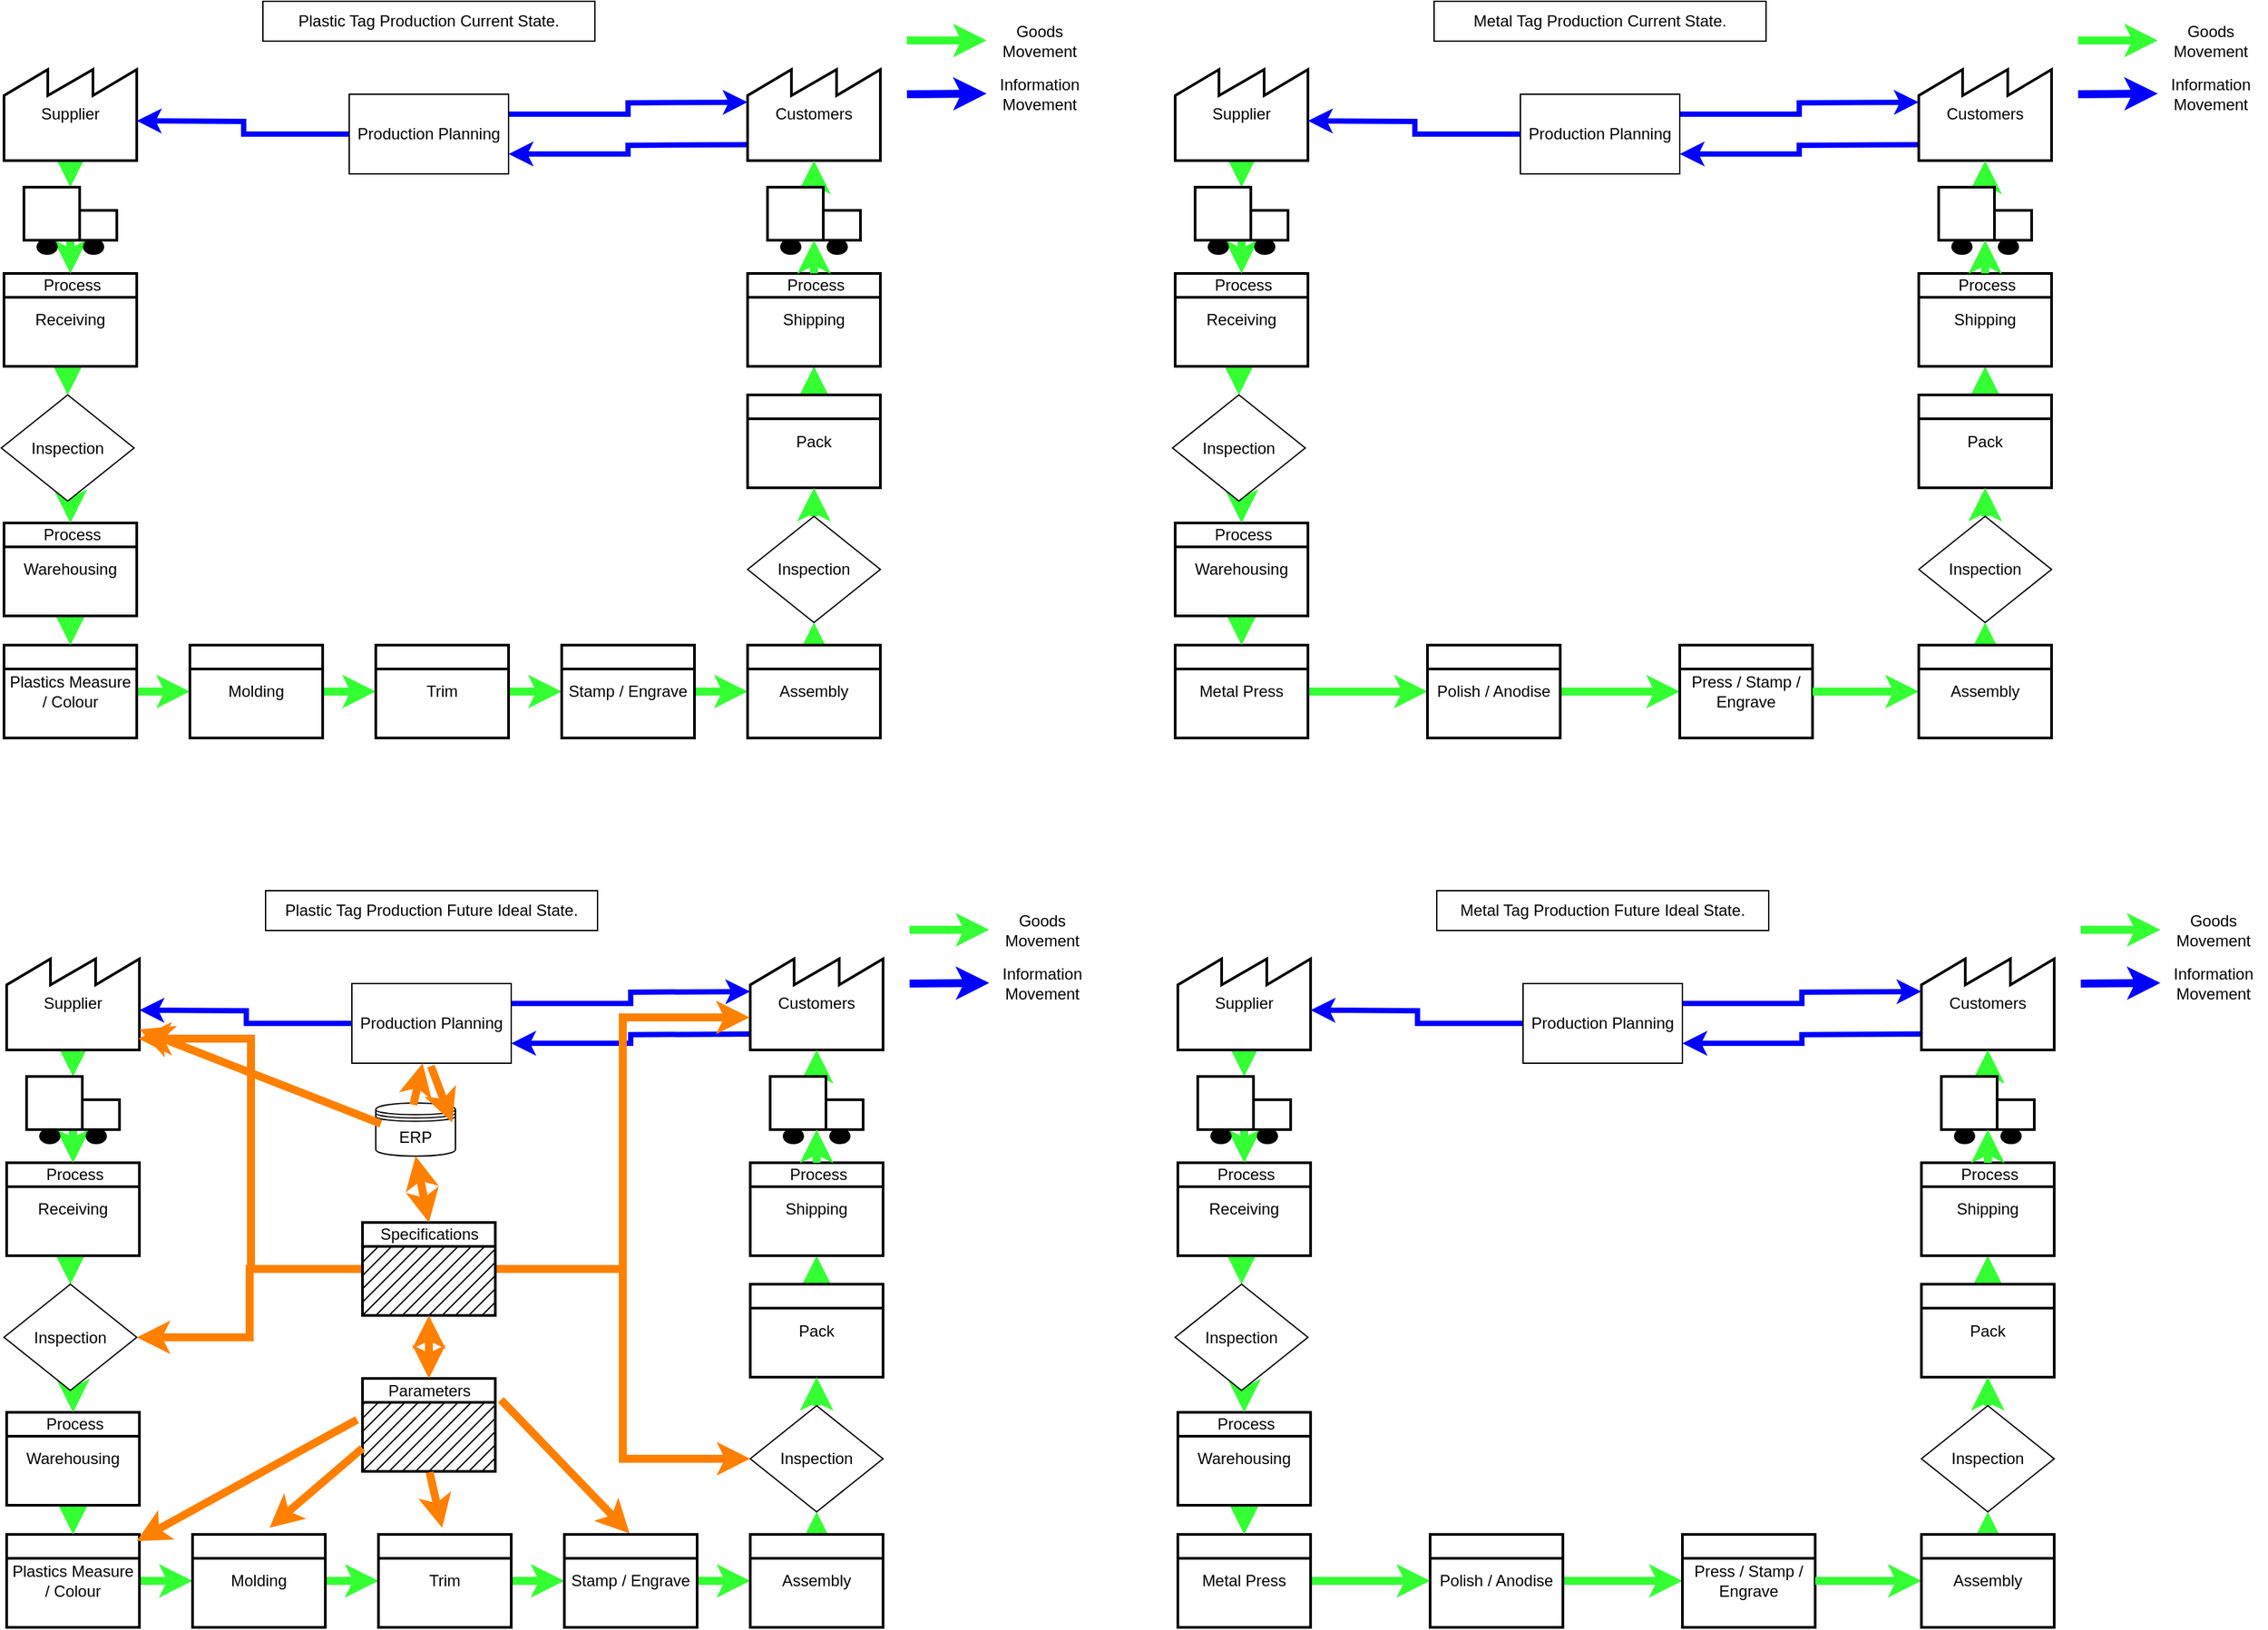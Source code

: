 <mxfile version="12.2.6" type="github" pages="1">
  <diagram id="fSTnjUqxozyH1WXjW2u6" name="Page-1">
    <mxGraphModel dx="1159" dy="628" grid="1" gridSize="10" guides="0" tooltips="1" connect="0" arrows="1" fold="1" page="1" pageScale="1" pageWidth="2336" pageHeight="1654" math="0" shadow="0">
      <root>
        <mxCell id="0"/>
        <mxCell id="1" parent="0"/>
        <mxCell id="w_aG6IEqKRQUaumx8HUq-19" style="edgeStyle=orthogonalEdgeStyle;rounded=0;orthogonalLoop=1;jettySize=auto;html=1;exitX=0.5;exitY=1;exitDx=0;exitDy=0;entryX=0.5;entryY=0;entryDx=0;entryDy=0;strokeWidth=6;strokeColor=#33FF33;" parent="1" target="w_aG6IEqKRQUaumx8HUq-13" edge="1">
          <mxGeometry relative="1" as="geometry">
            <mxPoint x="90" y="135" as="sourcePoint"/>
          </mxGeometry>
        </mxCell>
        <mxCell id="w_aG6IEqKRQUaumx8HUq-1" value="Supplier" style="strokeWidth=2;html=1;shape=mxgraph.lean_mapping.outside_sources;whiteSpace=wrap;align=center;" parent="1" vertex="1">
          <mxGeometry x="40" y="60" width="100" height="70" as="geometry"/>
        </mxCell>
        <mxCell id="w_aG6IEqKRQUaumx8HUq-10" style="edgeStyle=orthogonalEdgeStyle;rounded=0;orthogonalLoop=1;jettySize=auto;html=1;exitX=0;exitY=0.75;exitDx=0;exitDy=0;entryX=1;entryY=0.75;entryDx=0;entryDy=0;strokeColor=#0000FF;strokeWidth=4;" parent="1" target="w_aG6IEqKRQUaumx8HUq-7" edge="1">
          <mxGeometry relative="1" as="geometry">
            <mxPoint x="600" y="118" as="sourcePoint"/>
          </mxGeometry>
        </mxCell>
        <mxCell id="w_aG6IEqKRQUaumx8HUq-2" value="Customers" style="strokeWidth=2;html=1;shape=mxgraph.lean_mapping.outside_sources;whiteSpace=wrap;align=center;" parent="1" vertex="1">
          <mxGeometry x="600" y="60" width="100" height="70" as="geometry"/>
        </mxCell>
        <mxCell id="w_aG6IEqKRQUaumx8HUq-45" style="edgeStyle=orthogonalEdgeStyle;rounded=0;orthogonalLoop=1;jettySize=auto;html=1;exitX=1;exitY=0.5;exitDx=0;exitDy=0;entryX=0;entryY=0.5;entryDx=0;entryDy=0;strokeWidth=6;strokeColor=#33FF33;" parent="1" source="w_aG6IEqKRQUaumx8HUq-5" target="w_aG6IEqKRQUaumx8HUq-28" edge="1">
          <mxGeometry relative="1" as="geometry"/>
        </mxCell>
        <mxCell id="w_aG6IEqKRQUaumx8HUq-5" value="Plastics Measure / Colour" style="strokeWidth=2;html=1;shape=mxgraph.lean_mapping.manufacturing_process;fontSize=12;verticalAlign=middle;html=1;align=center;whiteSpace=wrap;" parent="1" vertex="1">
          <mxGeometry x="40" y="495" width="100" height="70" as="geometry"/>
        </mxCell>
        <mxCell id="w_aG6IEqKRQUaumx8HUq-8" style="edgeStyle=orthogonalEdgeStyle;rounded=0;orthogonalLoop=1;jettySize=auto;html=1;exitX=0;exitY=0.5;exitDx=0;exitDy=0;entryX=1;entryY=0.5;entryDx=0;entryDy=0;strokeColor=#0000FF;strokeWidth=4;" parent="1" source="w_aG6IEqKRQUaumx8HUq-7" edge="1">
          <mxGeometry relative="1" as="geometry">
            <mxPoint x="140" y="100" as="targetPoint"/>
          </mxGeometry>
        </mxCell>
        <mxCell id="w_aG6IEqKRQUaumx8HUq-9" style="edgeStyle=orthogonalEdgeStyle;rounded=0;orthogonalLoop=1;jettySize=auto;html=1;exitX=1;exitY=0.25;exitDx=0;exitDy=0;entryX=0;entryY=0.3;entryDx=0;entryDy=0;strokeColor=#0000FF;strokeWidth=4;" parent="1" source="w_aG6IEqKRQUaumx8HUq-7" edge="1">
          <mxGeometry relative="1" as="geometry">
            <mxPoint x="600" y="86" as="targetPoint"/>
          </mxGeometry>
        </mxCell>
        <mxCell id="w_aG6IEqKRQUaumx8HUq-7" value="Production Planning" style="rounded=0;whiteSpace=wrap;html=1;" parent="1" vertex="1">
          <mxGeometry x="300" y="80" width="120" height="60" as="geometry"/>
        </mxCell>
        <mxCell id="w_aG6IEqKRQUaumx8HUq-46" style="edgeStyle=orthogonalEdgeStyle;rounded=0;orthogonalLoop=1;jettySize=auto;html=1;exitX=0.5;exitY=1;exitDx=0;exitDy=0;entryX=0.5;entryY=0;entryDx=0;entryDy=0;strokeWidth=6;strokeColor=#33FF33;" parent="1" source="w_aG6IEqKRQUaumx8HUq-11" target="w_aG6IEqKRQUaumx8HUq-27" edge="1">
          <mxGeometry relative="1" as="geometry"/>
        </mxCell>
        <mxCell id="w_aG6IEqKRQUaumx8HUq-11" value="Receiving" style="strokeWidth=2;html=1;shape=mxgraph.lean_mapping.manufacturing_process;fontSize=12;verticalAlign=middle;html=1;align=center;whiteSpace=wrap;" parent="1" vertex="1">
          <mxGeometry x="40" y="215" width="100" height="70" as="geometry"/>
        </mxCell>
        <mxCell id="w_aG6IEqKRQUaumx8HUq-12" value="Process" style="text;fontSize=12;spacingLeft=2;verticalAlign=top;html=1;align=center;spacingTop=-5;resizeWidth=1;" parent="w_aG6IEqKRQUaumx8HUq-11" vertex="1">
          <mxGeometry width="100" height="13" as="geometry"/>
        </mxCell>
        <mxCell id="w_aG6IEqKRQUaumx8HUq-20" style="edgeStyle=orthogonalEdgeStyle;rounded=0;orthogonalLoop=1;jettySize=auto;html=1;exitX=0.5;exitY=0.8;exitDx=0;exitDy=0;exitPerimeter=0;entryX=0.5;entryY=0;entryDx=0;entryDy=0;strokeWidth=6;strokeColor=#33FF33;" parent="1" source="w_aG6IEqKRQUaumx8HUq-13" target="w_aG6IEqKRQUaumx8HUq-12" edge="1">
          <mxGeometry relative="1" as="geometry"/>
        </mxCell>
        <mxCell id="w_aG6IEqKRQUaumx8HUq-13" value="" style="strokeWidth=2;html=1;shape=mxgraph.lean_mapping.truck_shipment;" parent="1" vertex="1">
          <mxGeometry x="55" y="150" width="70" height="50" as="geometry"/>
        </mxCell>
        <mxCell id="w_aG6IEqKRQUaumx8HUq-25" style="edgeStyle=orthogonalEdgeStyle;rounded=0;orthogonalLoop=1;jettySize=auto;html=1;exitX=0.5;exitY=1;exitDx=0;exitDy=0;entryX=0.5;entryY=0;entryDx=0;entryDy=0;" parent="1" target="w_aG6IEqKRQUaumx8HUq-24" edge="1">
          <mxGeometry relative="1" as="geometry">
            <mxPoint x="90" y="435" as="sourcePoint"/>
          </mxGeometry>
        </mxCell>
        <mxCell id="w_aG6IEqKRQUaumx8HUq-48" style="edgeStyle=orthogonalEdgeStyle;rounded=0;orthogonalLoop=1;jettySize=auto;html=1;exitX=0.5;exitY=1;exitDx=0;exitDy=0;entryX=0.5;entryY=0;entryDx=0;entryDy=0;strokeColor=#33FF33;strokeWidth=6;" parent="1" source="w_aG6IEqKRQUaumx8HUq-23" target="w_aG6IEqKRQUaumx8HUq-5" edge="1">
          <mxGeometry relative="1" as="geometry"/>
        </mxCell>
        <mxCell id="w_aG6IEqKRQUaumx8HUq-23" value="Warehousing" style="strokeWidth=2;html=1;shape=mxgraph.lean_mapping.manufacturing_process;fontSize=12;verticalAlign=middle;html=1;align=center;whiteSpace=wrap;" parent="1" vertex="1">
          <mxGeometry x="40" y="403" width="100" height="70" as="geometry"/>
        </mxCell>
        <mxCell id="w_aG6IEqKRQUaumx8HUq-24" value="Process" style="text;fontSize=12;spacingLeft=2;verticalAlign=top;html=1;align=center;spacingTop=-5;resizeWidth=1;" parent="w_aG6IEqKRQUaumx8HUq-23" vertex="1">
          <mxGeometry width="100" height="13" as="geometry"/>
        </mxCell>
        <mxCell id="w_aG6IEqKRQUaumx8HUq-47" style="edgeStyle=orthogonalEdgeStyle;rounded=0;orthogonalLoop=1;jettySize=auto;html=1;exitX=0.5;exitY=1;exitDx=0;exitDy=0;entryX=0.5;entryY=0;entryDx=0;entryDy=0;strokeColor=#33FF33;strokeWidth=6;" parent="1" source="w_aG6IEqKRQUaumx8HUq-27" target="w_aG6IEqKRQUaumx8HUq-24" edge="1">
          <mxGeometry relative="1" as="geometry"/>
        </mxCell>
        <mxCell id="w_aG6IEqKRQUaumx8HUq-27" value="Inspection" style="rhombus;whiteSpace=wrap;html=1;" parent="1" vertex="1">
          <mxGeometry x="38" y="306.5" width="100" height="80" as="geometry"/>
        </mxCell>
        <mxCell id="w_aG6IEqKRQUaumx8HUq-44" style="edgeStyle=orthogonalEdgeStyle;rounded=0;orthogonalLoop=1;jettySize=auto;html=1;exitX=1;exitY=0.5;exitDx=0;exitDy=0;entryX=0;entryY=0.5;entryDx=0;entryDy=0;strokeColor=#33FF33;strokeWidth=6;" parent="1" source="w_aG6IEqKRQUaumx8HUq-28" target="w_aG6IEqKRQUaumx8HUq-29" edge="1">
          <mxGeometry relative="1" as="geometry"/>
        </mxCell>
        <mxCell id="w_aG6IEqKRQUaumx8HUq-28" value="Molding" style="strokeWidth=2;html=1;shape=mxgraph.lean_mapping.manufacturing_process;fontSize=12;verticalAlign=middle;html=1;align=center;whiteSpace=wrap;" parent="1" vertex="1">
          <mxGeometry x="180" y="495" width="100" height="70" as="geometry"/>
        </mxCell>
        <mxCell id="w_aG6IEqKRQUaumx8HUq-43" style="edgeStyle=orthogonalEdgeStyle;rounded=0;orthogonalLoop=1;jettySize=auto;html=1;exitX=1;exitY=0.5;exitDx=0;exitDy=0;entryX=0;entryY=0.5;entryDx=0;entryDy=0;strokeWidth=6;strokeColor=#33FF33;" parent="1" source="w_aG6IEqKRQUaumx8HUq-29" target="w_aG6IEqKRQUaumx8HUq-30" edge="1">
          <mxGeometry relative="1" as="geometry"/>
        </mxCell>
        <mxCell id="w_aG6IEqKRQUaumx8HUq-29" value="Trim" style="strokeWidth=2;html=1;shape=mxgraph.lean_mapping.manufacturing_process;fontSize=12;verticalAlign=middle;html=1;align=center;whiteSpace=wrap;" parent="1" vertex="1">
          <mxGeometry x="320" y="495" width="100" height="70" as="geometry"/>
        </mxCell>
        <mxCell id="w_aG6IEqKRQUaumx8HUq-42" style="edgeStyle=orthogonalEdgeStyle;rounded=0;orthogonalLoop=1;jettySize=auto;html=1;exitX=1;exitY=0.5;exitDx=0;exitDy=0;entryX=0;entryY=0.5;entryDx=0;entryDy=0;strokeColor=#33FF33;strokeWidth=6;" parent="1" source="w_aG6IEqKRQUaumx8HUq-30" target="w_aG6IEqKRQUaumx8HUq-31" edge="1">
          <mxGeometry relative="1" as="geometry"/>
        </mxCell>
        <mxCell id="w_aG6IEqKRQUaumx8HUq-30" value="Stamp / Engrave" style="strokeWidth=2;html=1;shape=mxgraph.lean_mapping.manufacturing_process;fontSize=12;verticalAlign=middle;html=1;align=center;whiteSpace=wrap;" parent="1" vertex="1">
          <mxGeometry x="460" y="495" width="100" height="70" as="geometry"/>
        </mxCell>
        <mxCell id="w_aG6IEqKRQUaumx8HUq-41" style="edgeStyle=orthogonalEdgeStyle;rounded=0;orthogonalLoop=1;jettySize=auto;html=1;exitX=0.5;exitY=0;exitDx=0;exitDy=0;entryX=0.5;entryY=1;entryDx=0;entryDy=0;strokeWidth=6;strokeColor=#33FF33;" parent="1" source="w_aG6IEqKRQUaumx8HUq-31" target="w_aG6IEqKRQUaumx8HUq-33" edge="1">
          <mxGeometry relative="1" as="geometry"/>
        </mxCell>
        <mxCell id="w_aG6IEqKRQUaumx8HUq-31" value="Assembly" style="strokeWidth=2;html=1;shape=mxgraph.lean_mapping.manufacturing_process;fontSize=12;verticalAlign=middle;html=1;align=center;whiteSpace=wrap;" parent="1" vertex="1">
          <mxGeometry x="600" y="495" width="100" height="70" as="geometry"/>
        </mxCell>
        <mxCell id="w_aG6IEqKRQUaumx8HUq-39" style="edgeStyle=orthogonalEdgeStyle;rounded=0;orthogonalLoop=1;jettySize=auto;html=1;exitX=0.5;exitY=0;exitDx=0;exitDy=0;entryX=0.5;entryY=1;entryDx=0;entryDy=0;strokeWidth=6;strokeColor=#33FF33;" parent="1" source="w_aG6IEqKRQUaumx8HUq-32" target="w_aG6IEqKRQUaumx8HUq-34" edge="1">
          <mxGeometry relative="1" as="geometry"/>
        </mxCell>
        <mxCell id="w_aG6IEqKRQUaumx8HUq-32" value="Pack" style="strokeWidth=2;html=1;shape=mxgraph.lean_mapping.manufacturing_process;fontSize=12;verticalAlign=middle;html=1;align=center;whiteSpace=wrap;" parent="1" vertex="1">
          <mxGeometry x="600" y="306.5" width="100" height="70" as="geometry"/>
        </mxCell>
        <mxCell id="w_aG6IEqKRQUaumx8HUq-40" style="edgeStyle=orthogonalEdgeStyle;rounded=0;orthogonalLoop=1;jettySize=auto;html=1;exitX=0.5;exitY=0;exitDx=0;exitDy=0;entryX=0.5;entryY=1;entryDx=0;entryDy=0;strokeWidth=6;strokeColor=#33FF33;" parent="1" source="w_aG6IEqKRQUaumx8HUq-33" target="w_aG6IEqKRQUaumx8HUq-32" edge="1">
          <mxGeometry relative="1" as="geometry"/>
        </mxCell>
        <mxCell id="w_aG6IEqKRQUaumx8HUq-33" value="Inspection" style="rhombus;whiteSpace=wrap;html=1;" parent="1" vertex="1">
          <mxGeometry x="600" y="398" width="100" height="80" as="geometry"/>
        </mxCell>
        <mxCell id="w_aG6IEqKRQUaumx8HUq-34" value="Shipping" style="strokeWidth=2;html=1;shape=mxgraph.lean_mapping.manufacturing_process;fontSize=12;verticalAlign=middle;html=1;align=center;whiteSpace=wrap;" parent="1" vertex="1">
          <mxGeometry x="600" y="215" width="100" height="70" as="geometry"/>
        </mxCell>
        <mxCell id="w_aG6IEqKRQUaumx8HUq-35" value="Process" style="text;fontSize=12;spacingLeft=2;verticalAlign=top;html=1;align=center;spacingTop=-5;resizeWidth=1;" parent="w_aG6IEqKRQUaumx8HUq-34" vertex="1">
          <mxGeometry width="100" height="13" as="geometry"/>
        </mxCell>
        <mxCell id="w_aG6IEqKRQUaumx8HUq-38" style="edgeStyle=orthogonalEdgeStyle;rounded=0;orthogonalLoop=1;jettySize=auto;html=1;exitX=0.5;exitY=0;exitDx=0;exitDy=0;entryX=0.5;entryY=1;entryDx=0;entryDy=0;strokeColor=#33FF33;strokeWidth=6;" parent="1" source="w_aG6IEqKRQUaumx8HUq-36" target="w_aG6IEqKRQUaumx8HUq-2" edge="1">
          <mxGeometry relative="1" as="geometry">
            <mxPoint x="650" y="135" as="targetPoint"/>
          </mxGeometry>
        </mxCell>
        <mxCell id="w_aG6IEqKRQUaumx8HUq-36" value="" style="strokeWidth=2;html=1;shape=mxgraph.lean_mapping.truck_shipment;" parent="1" vertex="1">
          <mxGeometry x="615" y="150" width="70" height="50" as="geometry"/>
        </mxCell>
        <mxCell id="w_aG6IEqKRQUaumx8HUq-37" style="edgeStyle=orthogonalEdgeStyle;rounded=0;orthogonalLoop=1;jettySize=auto;html=1;exitX=0.5;exitY=0;exitDx=0;exitDy=0;entryX=0.5;entryY=0.8;entryDx=0;entryDy=0;entryPerimeter=0;strokeWidth=6;strokeColor=#33FF33;" parent="1" source="w_aG6IEqKRQUaumx8HUq-35" target="w_aG6IEqKRQUaumx8HUq-36" edge="1">
          <mxGeometry relative="1" as="geometry"/>
        </mxCell>
        <mxCell id="w_aG6IEqKRQUaumx8HUq-49" value="Plastic Tag Production Current State." style="rounded=0;whiteSpace=wrap;html=1;align=center;" parent="1" vertex="1">
          <mxGeometry x="235" y="10" width="250" height="30" as="geometry"/>
        </mxCell>
        <mxCell id="w_aG6IEqKRQUaumx8HUq-50" value="" style="endArrow=classic;html=1;strokeColor=#0000FF;strokeWidth=6;" parent="1" edge="1">
          <mxGeometry width="50" height="50" relative="1" as="geometry">
            <mxPoint x="720" y="80" as="sourcePoint"/>
            <mxPoint x="780" y="79.5" as="targetPoint"/>
          </mxGeometry>
        </mxCell>
        <mxCell id="w_aG6IEqKRQUaumx8HUq-51" value="" style="endArrow=classic;html=1;strokeColor=#33FF33;strokeWidth=6;" parent="1" edge="1">
          <mxGeometry width="50" height="50" relative="1" as="geometry">
            <mxPoint x="720" y="39.5" as="sourcePoint"/>
            <mxPoint x="780" y="39.5" as="targetPoint"/>
          </mxGeometry>
        </mxCell>
        <mxCell id="w_aG6IEqKRQUaumx8HUq-54" value="Goods Movement" style="text;html=1;strokeColor=none;fillColor=none;align=center;verticalAlign=middle;whiteSpace=wrap;rounded=0;" parent="1" vertex="1">
          <mxGeometry x="780" y="25" width="80" height="30" as="geometry"/>
        </mxCell>
        <mxCell id="w_aG6IEqKRQUaumx8HUq-56" value="Information Movement" style="text;html=1;strokeColor=none;fillColor=none;align=center;verticalAlign=middle;whiteSpace=wrap;rounded=0;" parent="1" vertex="1">
          <mxGeometry x="780" y="65" width="80" height="30" as="geometry"/>
        </mxCell>
        <mxCell id="w_aG6IEqKRQUaumx8HUq-57" style="edgeStyle=orthogonalEdgeStyle;rounded=0;orthogonalLoop=1;jettySize=auto;html=1;exitX=0.5;exitY=1;exitDx=0;exitDy=0;entryX=0.5;entryY=0;entryDx=0;entryDy=0;strokeWidth=6;strokeColor=#33FF33;" parent="1" target="w_aG6IEqKRQUaumx8HUq-70" edge="1">
          <mxGeometry relative="1" as="geometry">
            <mxPoint x="972" y="135" as="sourcePoint"/>
          </mxGeometry>
        </mxCell>
        <mxCell id="w_aG6IEqKRQUaumx8HUq-58" value="Supplier" style="strokeWidth=2;html=1;shape=mxgraph.lean_mapping.outside_sources;whiteSpace=wrap;align=center;" parent="1" vertex="1">
          <mxGeometry x="922" y="60" width="100" height="70" as="geometry"/>
        </mxCell>
        <mxCell id="w_aG6IEqKRQUaumx8HUq-59" style="edgeStyle=orthogonalEdgeStyle;rounded=0;orthogonalLoop=1;jettySize=auto;html=1;exitX=0;exitY=0.75;exitDx=0;exitDy=0;entryX=1;entryY=0.75;entryDx=0;entryDy=0;strokeColor=#0000FF;strokeWidth=4;" parent="1" target="w_aG6IEqKRQUaumx8HUq-65" edge="1">
          <mxGeometry relative="1" as="geometry">
            <mxPoint x="1482" y="118" as="sourcePoint"/>
          </mxGeometry>
        </mxCell>
        <mxCell id="w_aG6IEqKRQUaumx8HUq-60" value="Customers" style="strokeWidth=2;html=1;shape=mxgraph.lean_mapping.outside_sources;whiteSpace=wrap;align=center;" parent="1" vertex="1">
          <mxGeometry x="1482" y="60" width="100" height="70" as="geometry"/>
        </mxCell>
        <mxCell id="w_aG6IEqKRQUaumx8HUq-61" style="edgeStyle=orthogonalEdgeStyle;rounded=0;orthogonalLoop=1;jettySize=auto;html=1;exitX=1;exitY=0.5;exitDx=0;exitDy=0;entryX=0;entryY=0.5;entryDx=0;entryDy=0;strokeWidth=6;strokeColor=#33FF33;" parent="1" source="w_aG6IEqKRQUaumx8HUq-62" target="w_aG6IEqKRQUaumx8HUq-78" edge="1">
          <mxGeometry relative="1" as="geometry"/>
        </mxCell>
        <mxCell id="w_aG6IEqKRQUaumx8HUq-62" value="Metal Press" style="strokeWidth=2;html=1;shape=mxgraph.lean_mapping.manufacturing_process;fontSize=12;verticalAlign=middle;html=1;align=center;whiteSpace=wrap;" parent="1" vertex="1">
          <mxGeometry x="922" y="495" width="100" height="70" as="geometry"/>
        </mxCell>
        <mxCell id="w_aG6IEqKRQUaumx8HUq-63" style="edgeStyle=orthogonalEdgeStyle;rounded=0;orthogonalLoop=1;jettySize=auto;html=1;exitX=0;exitY=0.5;exitDx=0;exitDy=0;entryX=1;entryY=0.5;entryDx=0;entryDy=0;strokeColor=#0000FF;strokeWidth=4;" parent="1" source="w_aG6IEqKRQUaumx8HUq-65" edge="1">
          <mxGeometry relative="1" as="geometry">
            <mxPoint x="1022" y="100" as="targetPoint"/>
          </mxGeometry>
        </mxCell>
        <mxCell id="w_aG6IEqKRQUaumx8HUq-64" style="edgeStyle=orthogonalEdgeStyle;rounded=0;orthogonalLoop=1;jettySize=auto;html=1;exitX=1;exitY=0.25;exitDx=0;exitDy=0;entryX=0;entryY=0.3;entryDx=0;entryDy=0;strokeColor=#0000FF;strokeWidth=4;" parent="1" source="w_aG6IEqKRQUaumx8HUq-65" edge="1">
          <mxGeometry relative="1" as="geometry">
            <mxPoint x="1482" y="86" as="targetPoint"/>
          </mxGeometry>
        </mxCell>
        <mxCell id="w_aG6IEqKRQUaumx8HUq-65" value="Production Planning" style="rounded=0;whiteSpace=wrap;html=1;" parent="1" vertex="1">
          <mxGeometry x="1182" y="80" width="120" height="60" as="geometry"/>
        </mxCell>
        <mxCell id="w_aG6IEqKRQUaumx8HUq-66" style="edgeStyle=orthogonalEdgeStyle;rounded=0;orthogonalLoop=1;jettySize=auto;html=1;exitX=0.5;exitY=1;exitDx=0;exitDy=0;entryX=0.5;entryY=0;entryDx=0;entryDy=0;strokeWidth=6;strokeColor=#33FF33;" parent="1" source="w_aG6IEqKRQUaumx8HUq-67" target="w_aG6IEqKRQUaumx8HUq-76" edge="1">
          <mxGeometry relative="1" as="geometry"/>
        </mxCell>
        <mxCell id="w_aG6IEqKRQUaumx8HUq-67" value="Receiving" style="strokeWidth=2;html=1;shape=mxgraph.lean_mapping.manufacturing_process;fontSize=12;verticalAlign=middle;html=1;align=center;whiteSpace=wrap;" parent="1" vertex="1">
          <mxGeometry x="922" y="215" width="100" height="70" as="geometry"/>
        </mxCell>
        <mxCell id="w_aG6IEqKRQUaumx8HUq-68" value="Process" style="text;fontSize=12;spacingLeft=2;verticalAlign=top;html=1;align=center;spacingTop=-5;resizeWidth=1;" parent="w_aG6IEqKRQUaumx8HUq-67" vertex="1">
          <mxGeometry width="100" height="13" as="geometry"/>
        </mxCell>
        <mxCell id="w_aG6IEqKRQUaumx8HUq-69" style="edgeStyle=orthogonalEdgeStyle;rounded=0;orthogonalLoop=1;jettySize=auto;html=1;exitX=0.5;exitY=0.8;exitDx=0;exitDy=0;exitPerimeter=0;entryX=0.5;entryY=0;entryDx=0;entryDy=0;strokeWidth=6;strokeColor=#33FF33;" parent="1" source="w_aG6IEqKRQUaumx8HUq-70" target="w_aG6IEqKRQUaumx8HUq-68" edge="1">
          <mxGeometry relative="1" as="geometry"/>
        </mxCell>
        <mxCell id="w_aG6IEqKRQUaumx8HUq-70" value="" style="strokeWidth=2;html=1;shape=mxgraph.lean_mapping.truck_shipment;" parent="1" vertex="1">
          <mxGeometry x="937" y="150" width="70" height="50" as="geometry"/>
        </mxCell>
        <mxCell id="w_aG6IEqKRQUaumx8HUq-71" style="edgeStyle=orthogonalEdgeStyle;rounded=0;orthogonalLoop=1;jettySize=auto;html=1;exitX=0.5;exitY=1;exitDx=0;exitDy=0;entryX=0.5;entryY=0;entryDx=0;entryDy=0;" parent="1" target="w_aG6IEqKRQUaumx8HUq-74" edge="1">
          <mxGeometry relative="1" as="geometry">
            <mxPoint x="972" y="435" as="sourcePoint"/>
          </mxGeometry>
        </mxCell>
        <mxCell id="w_aG6IEqKRQUaumx8HUq-72" style="edgeStyle=orthogonalEdgeStyle;rounded=0;orthogonalLoop=1;jettySize=auto;html=1;exitX=0.5;exitY=1;exitDx=0;exitDy=0;entryX=0.5;entryY=0;entryDx=0;entryDy=0;strokeColor=#33FF33;strokeWidth=6;" parent="1" source="w_aG6IEqKRQUaumx8HUq-73" target="w_aG6IEqKRQUaumx8HUq-62" edge="1">
          <mxGeometry relative="1" as="geometry"/>
        </mxCell>
        <mxCell id="w_aG6IEqKRQUaumx8HUq-73" value="Warehousing" style="strokeWidth=2;html=1;shape=mxgraph.lean_mapping.manufacturing_process;fontSize=12;verticalAlign=middle;html=1;align=center;whiteSpace=wrap;" parent="1" vertex="1">
          <mxGeometry x="922" y="403" width="100" height="70" as="geometry"/>
        </mxCell>
        <mxCell id="w_aG6IEqKRQUaumx8HUq-74" value="Process" style="text;fontSize=12;spacingLeft=2;verticalAlign=top;html=1;align=center;spacingTop=-5;resizeWidth=1;" parent="w_aG6IEqKRQUaumx8HUq-73" vertex="1">
          <mxGeometry width="100" height="13" as="geometry"/>
        </mxCell>
        <mxCell id="w_aG6IEqKRQUaumx8HUq-75" style="edgeStyle=orthogonalEdgeStyle;rounded=0;orthogonalLoop=1;jettySize=auto;html=1;exitX=0.5;exitY=1;exitDx=0;exitDy=0;entryX=0.5;entryY=0;entryDx=0;entryDy=0;strokeColor=#33FF33;strokeWidth=6;" parent="1" source="w_aG6IEqKRQUaumx8HUq-76" target="w_aG6IEqKRQUaumx8HUq-74" edge="1">
          <mxGeometry relative="1" as="geometry"/>
        </mxCell>
        <mxCell id="w_aG6IEqKRQUaumx8HUq-76" value="Inspection" style="rhombus;whiteSpace=wrap;html=1;" parent="1" vertex="1">
          <mxGeometry x="920" y="306.5" width="100" height="80" as="geometry"/>
        </mxCell>
        <mxCell id="w_aG6IEqKRQUaumx8HUq-77" style="edgeStyle=orthogonalEdgeStyle;rounded=0;orthogonalLoop=1;jettySize=auto;html=1;exitX=1;exitY=0.5;exitDx=0;exitDy=0;entryX=0;entryY=0.5;entryDx=0;entryDy=0;strokeColor=#33FF33;strokeWidth=6;" parent="1" source="w_aG6IEqKRQUaumx8HUq-78" target="w_aG6IEqKRQUaumx8HUq-80" edge="1">
          <mxGeometry relative="1" as="geometry"/>
        </mxCell>
        <mxCell id="w_aG6IEqKRQUaumx8HUq-78" value="Polish / Anodise" style="strokeWidth=2;html=1;shape=mxgraph.lean_mapping.manufacturing_process;fontSize=12;verticalAlign=middle;html=1;align=center;whiteSpace=wrap;" parent="1" vertex="1">
          <mxGeometry x="1112" y="495" width="100" height="70" as="geometry"/>
        </mxCell>
        <mxCell id="w_aG6IEqKRQUaumx8HUq-80" value="Press / Stamp / Engrave" style="strokeWidth=2;html=1;shape=mxgraph.lean_mapping.manufacturing_process;fontSize=12;verticalAlign=middle;html=1;align=center;whiteSpace=wrap;" parent="1" vertex="1">
          <mxGeometry x="1302" y="495" width="100" height="70" as="geometry"/>
        </mxCell>
        <mxCell id="w_aG6IEqKRQUaumx8HUq-81" style="edgeStyle=orthogonalEdgeStyle;rounded=0;orthogonalLoop=1;jettySize=auto;html=1;exitX=1;exitY=0.5;exitDx=0;exitDy=0;entryX=0;entryY=0.5;entryDx=0;entryDy=0;strokeColor=#33FF33;strokeWidth=6;" parent="1" source="w_aG6IEqKRQUaumx8HUq-80" target="w_aG6IEqKRQUaumx8HUq-84" edge="1">
          <mxGeometry relative="1" as="geometry">
            <mxPoint x="1442" y="530" as="sourcePoint"/>
          </mxGeometry>
        </mxCell>
        <mxCell id="w_aG6IEqKRQUaumx8HUq-83" style="edgeStyle=orthogonalEdgeStyle;rounded=0;orthogonalLoop=1;jettySize=auto;html=1;exitX=0.5;exitY=0;exitDx=0;exitDy=0;entryX=0.5;entryY=1;entryDx=0;entryDy=0;strokeWidth=6;strokeColor=#33FF33;" parent="1" source="w_aG6IEqKRQUaumx8HUq-84" target="w_aG6IEqKRQUaumx8HUq-88" edge="1">
          <mxGeometry relative="1" as="geometry"/>
        </mxCell>
        <mxCell id="w_aG6IEqKRQUaumx8HUq-84" value="Assembly" style="strokeWidth=2;html=1;shape=mxgraph.lean_mapping.manufacturing_process;fontSize=12;verticalAlign=middle;html=1;align=center;whiteSpace=wrap;" parent="1" vertex="1">
          <mxGeometry x="1482" y="495" width="100" height="70" as="geometry"/>
        </mxCell>
        <mxCell id="w_aG6IEqKRQUaumx8HUq-85" style="edgeStyle=orthogonalEdgeStyle;rounded=0;orthogonalLoop=1;jettySize=auto;html=1;exitX=0.5;exitY=0;exitDx=0;exitDy=0;entryX=0.5;entryY=1;entryDx=0;entryDy=0;strokeWidth=6;strokeColor=#33FF33;" parent="1" source="w_aG6IEqKRQUaumx8HUq-86" target="w_aG6IEqKRQUaumx8HUq-89" edge="1">
          <mxGeometry relative="1" as="geometry"/>
        </mxCell>
        <mxCell id="w_aG6IEqKRQUaumx8HUq-86" value="Pack" style="strokeWidth=2;html=1;shape=mxgraph.lean_mapping.manufacturing_process;fontSize=12;verticalAlign=middle;html=1;align=center;whiteSpace=wrap;" parent="1" vertex="1">
          <mxGeometry x="1482" y="306.5" width="100" height="70" as="geometry"/>
        </mxCell>
        <mxCell id="w_aG6IEqKRQUaumx8HUq-87" style="edgeStyle=orthogonalEdgeStyle;rounded=0;orthogonalLoop=1;jettySize=auto;html=1;exitX=0.5;exitY=0;exitDx=0;exitDy=0;entryX=0.5;entryY=1;entryDx=0;entryDy=0;strokeWidth=6;strokeColor=#33FF33;" parent="1" source="w_aG6IEqKRQUaumx8HUq-88" target="w_aG6IEqKRQUaumx8HUq-86" edge="1">
          <mxGeometry relative="1" as="geometry"/>
        </mxCell>
        <mxCell id="w_aG6IEqKRQUaumx8HUq-88" value="Inspection" style="rhombus;whiteSpace=wrap;html=1;" parent="1" vertex="1">
          <mxGeometry x="1482" y="398" width="100" height="80" as="geometry"/>
        </mxCell>
        <mxCell id="w_aG6IEqKRQUaumx8HUq-89" value="Shipping" style="strokeWidth=2;html=1;shape=mxgraph.lean_mapping.manufacturing_process;fontSize=12;verticalAlign=middle;html=1;align=center;whiteSpace=wrap;" parent="1" vertex="1">
          <mxGeometry x="1482" y="215" width="100" height="70" as="geometry"/>
        </mxCell>
        <mxCell id="w_aG6IEqKRQUaumx8HUq-90" value="Process" style="text;fontSize=12;spacingLeft=2;verticalAlign=top;html=1;align=center;spacingTop=-5;resizeWidth=1;" parent="w_aG6IEqKRQUaumx8HUq-89" vertex="1">
          <mxGeometry width="100" height="13" as="geometry"/>
        </mxCell>
        <mxCell id="w_aG6IEqKRQUaumx8HUq-91" style="edgeStyle=orthogonalEdgeStyle;rounded=0;orthogonalLoop=1;jettySize=auto;html=1;exitX=0.5;exitY=0;exitDx=0;exitDy=0;entryX=0.5;entryY=1;entryDx=0;entryDy=0;strokeColor=#33FF33;strokeWidth=6;" parent="1" source="w_aG6IEqKRQUaumx8HUq-92" target="w_aG6IEqKRQUaumx8HUq-60" edge="1">
          <mxGeometry relative="1" as="geometry">
            <mxPoint x="1532" y="135" as="targetPoint"/>
          </mxGeometry>
        </mxCell>
        <mxCell id="w_aG6IEqKRQUaumx8HUq-92" value="" style="strokeWidth=2;html=1;shape=mxgraph.lean_mapping.truck_shipment;" parent="1" vertex="1">
          <mxGeometry x="1497" y="150" width="70" height="50" as="geometry"/>
        </mxCell>
        <mxCell id="w_aG6IEqKRQUaumx8HUq-93" style="edgeStyle=orthogonalEdgeStyle;rounded=0;orthogonalLoop=1;jettySize=auto;html=1;exitX=0.5;exitY=0;exitDx=0;exitDy=0;entryX=0.5;entryY=0.8;entryDx=0;entryDy=0;entryPerimeter=0;strokeWidth=6;strokeColor=#33FF33;" parent="1" source="w_aG6IEqKRQUaumx8HUq-90" target="w_aG6IEqKRQUaumx8HUq-92" edge="1">
          <mxGeometry relative="1" as="geometry"/>
        </mxCell>
        <mxCell id="w_aG6IEqKRQUaumx8HUq-94" value="Metal Tag Production Current State." style="rounded=0;whiteSpace=wrap;html=1;align=center;" parent="1" vertex="1">
          <mxGeometry x="1117" y="10" width="250" height="30" as="geometry"/>
        </mxCell>
        <mxCell id="w_aG6IEqKRQUaumx8HUq-95" value="" style="endArrow=classic;html=1;strokeColor=#0000FF;strokeWidth=6;" parent="1" edge="1">
          <mxGeometry width="50" height="50" relative="1" as="geometry">
            <mxPoint x="1602" y="80" as="sourcePoint"/>
            <mxPoint x="1662" y="79.5" as="targetPoint"/>
          </mxGeometry>
        </mxCell>
        <mxCell id="w_aG6IEqKRQUaumx8HUq-96" value="" style="endArrow=classic;html=1;strokeColor=#33FF33;strokeWidth=6;" parent="1" edge="1">
          <mxGeometry width="50" height="50" relative="1" as="geometry">
            <mxPoint x="1602" y="39.5" as="sourcePoint"/>
            <mxPoint x="1662" y="39.5" as="targetPoint"/>
          </mxGeometry>
        </mxCell>
        <mxCell id="w_aG6IEqKRQUaumx8HUq-97" value="Goods Movement" style="text;html=1;strokeColor=none;fillColor=none;align=center;verticalAlign=middle;whiteSpace=wrap;rounded=0;" parent="1" vertex="1">
          <mxGeometry x="1662" y="25" width="80" height="30" as="geometry"/>
        </mxCell>
        <mxCell id="w_aG6IEqKRQUaumx8HUq-98" value="Information Movement" style="text;html=1;strokeColor=none;fillColor=none;align=center;verticalAlign=middle;whiteSpace=wrap;rounded=0;" parent="1" vertex="1">
          <mxGeometry x="1662" y="65" width="80" height="30" as="geometry"/>
        </mxCell>
        <mxCell id="w_aG6IEqKRQUaumx8HUq-99" style="edgeStyle=orthogonalEdgeStyle;rounded=0;orthogonalLoop=1;jettySize=auto;html=1;exitX=0.5;exitY=1;exitDx=0;exitDy=0;entryX=0.5;entryY=0;entryDx=0;entryDy=0;strokeWidth=6;strokeColor=#33FF33;" parent="1" target="w_aG6IEqKRQUaumx8HUq-112" edge="1">
          <mxGeometry relative="1" as="geometry">
            <mxPoint x="92" y="805" as="sourcePoint"/>
          </mxGeometry>
        </mxCell>
        <mxCell id="w_aG6IEqKRQUaumx8HUq-100" value="Supplier" style="strokeWidth=2;html=1;shape=mxgraph.lean_mapping.outside_sources;whiteSpace=wrap;align=center;" parent="1" vertex="1">
          <mxGeometry x="42" y="730" width="100" height="70" as="geometry"/>
        </mxCell>
        <mxCell id="w_aG6IEqKRQUaumx8HUq-101" style="edgeStyle=orthogonalEdgeStyle;rounded=0;orthogonalLoop=1;jettySize=auto;html=1;exitX=0;exitY=0.75;exitDx=0;exitDy=0;entryX=1;entryY=0.75;entryDx=0;entryDy=0;strokeColor=#0000FF;strokeWidth=4;" parent="1" target="w_aG6IEqKRQUaumx8HUq-107" edge="1">
          <mxGeometry relative="1" as="geometry">
            <mxPoint x="602" y="788" as="sourcePoint"/>
          </mxGeometry>
        </mxCell>
        <mxCell id="w_aG6IEqKRQUaumx8HUq-102" value="Customers" style="strokeWidth=2;html=1;shape=mxgraph.lean_mapping.outside_sources;whiteSpace=wrap;align=center;" parent="1" vertex="1">
          <mxGeometry x="602" y="730" width="100" height="70" as="geometry"/>
        </mxCell>
        <mxCell id="w_aG6IEqKRQUaumx8HUq-103" style="edgeStyle=orthogonalEdgeStyle;rounded=0;orthogonalLoop=1;jettySize=auto;html=1;exitX=1;exitY=0.5;exitDx=0;exitDy=0;entryX=0;entryY=0.5;entryDx=0;entryDy=0;strokeWidth=6;strokeColor=#33FF33;" parent="1" source="w_aG6IEqKRQUaumx8HUq-104" target="w_aG6IEqKRQUaumx8HUq-120" edge="1">
          <mxGeometry relative="1" as="geometry"/>
        </mxCell>
        <mxCell id="w_aG6IEqKRQUaumx8HUq-104" value="Plastics Measure / Colour" style="strokeWidth=2;html=1;shape=mxgraph.lean_mapping.manufacturing_process;fontSize=12;verticalAlign=middle;html=1;align=center;whiteSpace=wrap;" parent="1" vertex="1">
          <mxGeometry x="42" y="1165" width="100" height="70" as="geometry"/>
        </mxCell>
        <mxCell id="w_aG6IEqKRQUaumx8HUq-105" style="edgeStyle=orthogonalEdgeStyle;rounded=0;orthogonalLoop=1;jettySize=auto;html=1;exitX=0;exitY=0.5;exitDx=0;exitDy=0;entryX=1;entryY=0.5;entryDx=0;entryDy=0;strokeColor=#0000FF;strokeWidth=4;" parent="1" source="w_aG6IEqKRQUaumx8HUq-107" edge="1">
          <mxGeometry relative="1" as="geometry">
            <mxPoint x="142" y="770" as="targetPoint"/>
          </mxGeometry>
        </mxCell>
        <mxCell id="w_aG6IEqKRQUaumx8HUq-106" style="edgeStyle=orthogonalEdgeStyle;rounded=0;orthogonalLoop=1;jettySize=auto;html=1;exitX=1;exitY=0.25;exitDx=0;exitDy=0;entryX=0;entryY=0.3;entryDx=0;entryDy=0;strokeColor=#0000FF;strokeWidth=4;" parent="1" source="w_aG6IEqKRQUaumx8HUq-107" edge="1">
          <mxGeometry relative="1" as="geometry">
            <mxPoint x="602" y="756" as="targetPoint"/>
          </mxGeometry>
        </mxCell>
        <mxCell id="w_aG6IEqKRQUaumx8HUq-107" value="Production Planning" style="rounded=0;whiteSpace=wrap;html=1;" parent="1" vertex="1">
          <mxGeometry x="302" y="750" width="120" height="60" as="geometry"/>
        </mxCell>
        <mxCell id="w_aG6IEqKRQUaumx8HUq-108" style="edgeStyle=orthogonalEdgeStyle;rounded=0;orthogonalLoop=1;jettySize=auto;html=1;exitX=0.5;exitY=1;exitDx=0;exitDy=0;entryX=0.5;entryY=0;entryDx=0;entryDy=0;strokeWidth=6;strokeColor=#33FF33;" parent="1" source="w_aG6IEqKRQUaumx8HUq-109" target="w_aG6IEqKRQUaumx8HUq-118" edge="1">
          <mxGeometry relative="1" as="geometry"/>
        </mxCell>
        <mxCell id="w_aG6IEqKRQUaumx8HUq-109" value="Receiving" style="strokeWidth=2;html=1;shape=mxgraph.lean_mapping.manufacturing_process;fontSize=12;verticalAlign=middle;html=1;align=center;whiteSpace=wrap;" parent="1" vertex="1">
          <mxGeometry x="42" y="885" width="100" height="70" as="geometry"/>
        </mxCell>
        <mxCell id="w_aG6IEqKRQUaumx8HUq-110" value="Process" style="text;fontSize=12;spacingLeft=2;verticalAlign=top;html=1;align=center;spacingTop=-5;resizeWidth=1;" parent="w_aG6IEqKRQUaumx8HUq-109" vertex="1">
          <mxGeometry width="100" height="13" as="geometry"/>
        </mxCell>
        <mxCell id="w_aG6IEqKRQUaumx8HUq-111" style="edgeStyle=orthogonalEdgeStyle;rounded=0;orthogonalLoop=1;jettySize=auto;html=1;exitX=0.5;exitY=0.8;exitDx=0;exitDy=0;exitPerimeter=0;entryX=0.5;entryY=0;entryDx=0;entryDy=0;strokeWidth=6;strokeColor=#33FF33;" parent="1" source="w_aG6IEqKRQUaumx8HUq-112" target="w_aG6IEqKRQUaumx8HUq-110" edge="1">
          <mxGeometry relative="1" as="geometry"/>
        </mxCell>
        <mxCell id="w_aG6IEqKRQUaumx8HUq-112" value="" style="strokeWidth=2;html=1;shape=mxgraph.lean_mapping.truck_shipment;" parent="1" vertex="1">
          <mxGeometry x="57" y="820" width="70" height="50" as="geometry"/>
        </mxCell>
        <mxCell id="w_aG6IEqKRQUaumx8HUq-113" style="edgeStyle=orthogonalEdgeStyle;rounded=0;orthogonalLoop=1;jettySize=auto;html=1;exitX=0.5;exitY=1;exitDx=0;exitDy=0;entryX=0.5;entryY=0;entryDx=0;entryDy=0;" parent="1" target="w_aG6IEqKRQUaumx8HUq-116" edge="1">
          <mxGeometry relative="1" as="geometry">
            <mxPoint x="92" y="1105" as="sourcePoint"/>
          </mxGeometry>
        </mxCell>
        <mxCell id="w_aG6IEqKRQUaumx8HUq-114" style="edgeStyle=orthogonalEdgeStyle;rounded=0;orthogonalLoop=1;jettySize=auto;html=1;exitX=0.5;exitY=1;exitDx=0;exitDy=0;entryX=0.5;entryY=0;entryDx=0;entryDy=0;strokeColor=#33FF33;strokeWidth=6;" parent="1" source="w_aG6IEqKRQUaumx8HUq-115" target="w_aG6IEqKRQUaumx8HUq-104" edge="1">
          <mxGeometry relative="1" as="geometry"/>
        </mxCell>
        <mxCell id="w_aG6IEqKRQUaumx8HUq-115" value="Warehousing" style="strokeWidth=2;html=1;shape=mxgraph.lean_mapping.manufacturing_process;fontSize=12;verticalAlign=middle;html=1;align=center;whiteSpace=wrap;" parent="1" vertex="1">
          <mxGeometry x="42" y="1073" width="100" height="70" as="geometry"/>
        </mxCell>
        <mxCell id="w_aG6IEqKRQUaumx8HUq-116" value="Process" style="text;fontSize=12;spacingLeft=2;verticalAlign=top;html=1;align=center;spacingTop=-5;resizeWidth=1;" parent="w_aG6IEqKRQUaumx8HUq-115" vertex="1">
          <mxGeometry width="100" height="13" as="geometry"/>
        </mxCell>
        <mxCell id="w_aG6IEqKRQUaumx8HUq-117" style="edgeStyle=orthogonalEdgeStyle;rounded=0;orthogonalLoop=1;jettySize=auto;html=1;exitX=0.5;exitY=1;exitDx=0;exitDy=0;entryX=0.5;entryY=0;entryDx=0;entryDy=0;strokeColor=#33FF33;strokeWidth=6;" parent="1" source="w_aG6IEqKRQUaumx8HUq-118" target="w_aG6IEqKRQUaumx8HUq-116" edge="1">
          <mxGeometry relative="1" as="geometry"/>
        </mxCell>
        <mxCell id="w_aG6IEqKRQUaumx8HUq-118" value="Inspection" style="rhombus;whiteSpace=wrap;html=1;" parent="1" vertex="1">
          <mxGeometry x="40" y="976.5" width="100" height="80" as="geometry"/>
        </mxCell>
        <mxCell id="w_aG6IEqKRQUaumx8HUq-119" style="edgeStyle=orthogonalEdgeStyle;rounded=0;orthogonalLoop=1;jettySize=auto;html=1;exitX=1;exitY=0.5;exitDx=0;exitDy=0;entryX=0;entryY=0.5;entryDx=0;entryDy=0;strokeColor=#33FF33;strokeWidth=6;" parent="1" source="w_aG6IEqKRQUaumx8HUq-120" target="w_aG6IEqKRQUaumx8HUq-122" edge="1">
          <mxGeometry relative="1" as="geometry"/>
        </mxCell>
        <mxCell id="w_aG6IEqKRQUaumx8HUq-120" value="Molding" style="strokeWidth=2;html=1;shape=mxgraph.lean_mapping.manufacturing_process;fontSize=12;verticalAlign=middle;html=1;align=center;whiteSpace=wrap;" parent="1" vertex="1">
          <mxGeometry x="182" y="1165" width="100" height="70" as="geometry"/>
        </mxCell>
        <mxCell id="w_aG6IEqKRQUaumx8HUq-121" style="edgeStyle=orthogonalEdgeStyle;rounded=0;orthogonalLoop=1;jettySize=auto;html=1;exitX=1;exitY=0.5;exitDx=0;exitDy=0;entryX=0;entryY=0.5;entryDx=0;entryDy=0;strokeWidth=6;strokeColor=#33FF33;" parent="1" source="w_aG6IEqKRQUaumx8HUq-122" target="w_aG6IEqKRQUaumx8HUq-124" edge="1">
          <mxGeometry relative="1" as="geometry"/>
        </mxCell>
        <mxCell id="w_aG6IEqKRQUaumx8HUq-122" value="Trim" style="strokeWidth=2;html=1;shape=mxgraph.lean_mapping.manufacturing_process;fontSize=12;verticalAlign=middle;html=1;align=center;whiteSpace=wrap;" parent="1" vertex="1">
          <mxGeometry x="322" y="1165" width="100" height="70" as="geometry"/>
        </mxCell>
        <mxCell id="w_aG6IEqKRQUaumx8HUq-123" style="edgeStyle=orthogonalEdgeStyle;rounded=0;orthogonalLoop=1;jettySize=auto;html=1;exitX=1;exitY=0.5;exitDx=0;exitDy=0;entryX=0;entryY=0.5;entryDx=0;entryDy=0;strokeColor=#33FF33;strokeWidth=6;" parent="1" source="w_aG6IEqKRQUaumx8HUq-124" target="w_aG6IEqKRQUaumx8HUq-126" edge="1">
          <mxGeometry relative="1" as="geometry"/>
        </mxCell>
        <mxCell id="w_aG6IEqKRQUaumx8HUq-124" value="Stamp / Engrave" style="strokeWidth=2;html=1;shape=mxgraph.lean_mapping.manufacturing_process;fontSize=12;verticalAlign=middle;html=1;align=center;whiteSpace=wrap;" parent="1" vertex="1">
          <mxGeometry x="462" y="1165" width="100" height="70" as="geometry"/>
        </mxCell>
        <mxCell id="w_aG6IEqKRQUaumx8HUq-125" style="edgeStyle=orthogonalEdgeStyle;rounded=0;orthogonalLoop=1;jettySize=auto;html=1;exitX=0.5;exitY=0;exitDx=0;exitDy=0;entryX=0.5;entryY=1;entryDx=0;entryDy=0;strokeWidth=6;strokeColor=#33FF33;" parent="1" source="w_aG6IEqKRQUaumx8HUq-126" target="w_aG6IEqKRQUaumx8HUq-130" edge="1">
          <mxGeometry relative="1" as="geometry"/>
        </mxCell>
        <mxCell id="w_aG6IEqKRQUaumx8HUq-126" value="Assembly" style="strokeWidth=2;html=1;shape=mxgraph.lean_mapping.manufacturing_process;fontSize=12;verticalAlign=middle;html=1;align=center;whiteSpace=wrap;" parent="1" vertex="1">
          <mxGeometry x="602" y="1165" width="100" height="70" as="geometry"/>
        </mxCell>
        <mxCell id="w_aG6IEqKRQUaumx8HUq-127" style="edgeStyle=orthogonalEdgeStyle;rounded=0;orthogonalLoop=1;jettySize=auto;html=1;exitX=0.5;exitY=0;exitDx=0;exitDy=0;entryX=0.5;entryY=1;entryDx=0;entryDy=0;strokeWidth=6;strokeColor=#33FF33;" parent="1" source="w_aG6IEqKRQUaumx8HUq-128" target="w_aG6IEqKRQUaumx8HUq-131" edge="1">
          <mxGeometry relative="1" as="geometry"/>
        </mxCell>
        <mxCell id="w_aG6IEqKRQUaumx8HUq-128" value="Pack" style="strokeWidth=2;html=1;shape=mxgraph.lean_mapping.manufacturing_process;fontSize=12;verticalAlign=middle;html=1;align=center;whiteSpace=wrap;" parent="1" vertex="1">
          <mxGeometry x="602" y="976.5" width="100" height="70" as="geometry"/>
        </mxCell>
        <mxCell id="w_aG6IEqKRQUaumx8HUq-129" style="edgeStyle=orthogonalEdgeStyle;rounded=0;orthogonalLoop=1;jettySize=auto;html=1;exitX=0.5;exitY=0;exitDx=0;exitDy=0;entryX=0.5;entryY=1;entryDx=0;entryDy=0;strokeWidth=6;strokeColor=#33FF33;" parent="1" source="w_aG6IEqKRQUaumx8HUq-130" target="w_aG6IEqKRQUaumx8HUq-128" edge="1">
          <mxGeometry relative="1" as="geometry"/>
        </mxCell>
        <mxCell id="w_aG6IEqKRQUaumx8HUq-130" value="Inspection" style="rhombus;whiteSpace=wrap;html=1;" parent="1" vertex="1">
          <mxGeometry x="602" y="1068" width="100" height="80" as="geometry"/>
        </mxCell>
        <mxCell id="w_aG6IEqKRQUaumx8HUq-131" value="Shipping" style="strokeWidth=2;html=1;shape=mxgraph.lean_mapping.manufacturing_process;fontSize=12;verticalAlign=middle;html=1;align=center;whiteSpace=wrap;" parent="1" vertex="1">
          <mxGeometry x="602" y="885" width="100" height="70" as="geometry"/>
        </mxCell>
        <mxCell id="w_aG6IEqKRQUaumx8HUq-132" value="Process" style="text;fontSize=12;spacingLeft=2;verticalAlign=top;html=1;align=center;spacingTop=-5;resizeWidth=1;" parent="w_aG6IEqKRQUaumx8HUq-131" vertex="1">
          <mxGeometry width="100" height="13" as="geometry"/>
        </mxCell>
        <mxCell id="w_aG6IEqKRQUaumx8HUq-133" style="edgeStyle=orthogonalEdgeStyle;rounded=0;orthogonalLoop=1;jettySize=auto;html=1;exitX=0.5;exitY=0;exitDx=0;exitDy=0;entryX=0.5;entryY=1;entryDx=0;entryDy=0;strokeColor=#33FF33;strokeWidth=6;" parent="1" source="w_aG6IEqKRQUaumx8HUq-134" target="w_aG6IEqKRQUaumx8HUq-102" edge="1">
          <mxGeometry relative="1" as="geometry">
            <mxPoint x="652" y="805" as="targetPoint"/>
          </mxGeometry>
        </mxCell>
        <mxCell id="w_aG6IEqKRQUaumx8HUq-134" value="" style="strokeWidth=2;html=1;shape=mxgraph.lean_mapping.truck_shipment;" parent="1" vertex="1">
          <mxGeometry x="617" y="820" width="70" height="50" as="geometry"/>
        </mxCell>
        <mxCell id="w_aG6IEqKRQUaumx8HUq-135" style="edgeStyle=orthogonalEdgeStyle;rounded=0;orthogonalLoop=1;jettySize=auto;html=1;exitX=0.5;exitY=0;exitDx=0;exitDy=0;entryX=0.5;entryY=0.8;entryDx=0;entryDy=0;entryPerimeter=0;strokeWidth=6;strokeColor=#33FF33;" parent="1" source="w_aG6IEqKRQUaumx8HUq-132" target="w_aG6IEqKRQUaumx8HUq-134" edge="1">
          <mxGeometry relative="1" as="geometry"/>
        </mxCell>
        <mxCell id="w_aG6IEqKRQUaumx8HUq-136" value="Plastic Tag Production Future Ideal State." style="rounded=0;whiteSpace=wrap;html=1;align=center;" parent="1" vertex="1">
          <mxGeometry x="237" y="680" width="250" height="30" as="geometry"/>
        </mxCell>
        <mxCell id="w_aG6IEqKRQUaumx8HUq-137" value="" style="endArrow=classic;html=1;strokeColor=#0000FF;strokeWidth=6;" parent="1" edge="1">
          <mxGeometry width="50" height="50" relative="1" as="geometry">
            <mxPoint x="722" y="750" as="sourcePoint"/>
            <mxPoint x="782" y="749.5" as="targetPoint"/>
          </mxGeometry>
        </mxCell>
        <mxCell id="w_aG6IEqKRQUaumx8HUq-138" value="" style="endArrow=classic;html=1;strokeColor=#33FF33;strokeWidth=6;" parent="1" edge="1">
          <mxGeometry width="50" height="50" relative="1" as="geometry">
            <mxPoint x="722" y="709.5" as="sourcePoint"/>
            <mxPoint x="782" y="709.5" as="targetPoint"/>
          </mxGeometry>
        </mxCell>
        <mxCell id="w_aG6IEqKRQUaumx8HUq-139" value="Goods Movement" style="text;html=1;strokeColor=none;fillColor=none;align=center;verticalAlign=middle;whiteSpace=wrap;rounded=0;" parent="1" vertex="1">
          <mxGeometry x="782" y="695" width="80" height="30" as="geometry"/>
        </mxCell>
        <mxCell id="w_aG6IEqKRQUaumx8HUq-140" value="Information Movement" style="text;html=1;strokeColor=none;fillColor=none;align=center;verticalAlign=middle;whiteSpace=wrap;rounded=0;" parent="1" vertex="1">
          <mxGeometry x="782" y="735" width="80" height="30" as="geometry"/>
        </mxCell>
        <mxCell id="w_aG6IEqKRQUaumx8HUq-141" style="edgeStyle=orthogonalEdgeStyle;rounded=0;orthogonalLoop=1;jettySize=auto;html=1;exitX=0.5;exitY=1;exitDx=0;exitDy=0;entryX=0.5;entryY=0;entryDx=0;entryDy=0;strokeWidth=6;strokeColor=#33FF33;" parent="1" target="w_aG6IEqKRQUaumx8HUq-154" edge="1">
          <mxGeometry relative="1" as="geometry">
            <mxPoint x="974" y="805" as="sourcePoint"/>
          </mxGeometry>
        </mxCell>
        <mxCell id="w_aG6IEqKRQUaumx8HUq-142" value="Supplier" style="strokeWidth=2;html=1;shape=mxgraph.lean_mapping.outside_sources;whiteSpace=wrap;align=center;" parent="1" vertex="1">
          <mxGeometry x="924" y="730" width="100" height="70" as="geometry"/>
        </mxCell>
        <mxCell id="w_aG6IEqKRQUaumx8HUq-143" style="edgeStyle=orthogonalEdgeStyle;rounded=0;orthogonalLoop=1;jettySize=auto;html=1;exitX=0;exitY=0.75;exitDx=0;exitDy=0;entryX=1;entryY=0.75;entryDx=0;entryDy=0;strokeColor=#0000FF;strokeWidth=4;" parent="1" target="w_aG6IEqKRQUaumx8HUq-149" edge="1">
          <mxGeometry relative="1" as="geometry">
            <mxPoint x="1484" y="788" as="sourcePoint"/>
          </mxGeometry>
        </mxCell>
        <mxCell id="w_aG6IEqKRQUaumx8HUq-144" value="Customers" style="strokeWidth=2;html=1;shape=mxgraph.lean_mapping.outside_sources;whiteSpace=wrap;align=center;" parent="1" vertex="1">
          <mxGeometry x="1484" y="730" width="100" height="70" as="geometry"/>
        </mxCell>
        <mxCell id="w_aG6IEqKRQUaumx8HUq-145" style="edgeStyle=orthogonalEdgeStyle;rounded=0;orthogonalLoop=1;jettySize=auto;html=1;exitX=1;exitY=0.5;exitDx=0;exitDy=0;entryX=0;entryY=0.5;entryDx=0;entryDy=0;strokeWidth=6;strokeColor=#33FF33;" parent="1" source="w_aG6IEqKRQUaumx8HUq-146" target="w_aG6IEqKRQUaumx8HUq-162" edge="1">
          <mxGeometry relative="1" as="geometry"/>
        </mxCell>
        <mxCell id="w_aG6IEqKRQUaumx8HUq-146" value="Metal Press" style="strokeWidth=2;html=1;shape=mxgraph.lean_mapping.manufacturing_process;fontSize=12;verticalAlign=middle;html=1;align=center;whiteSpace=wrap;" parent="1" vertex="1">
          <mxGeometry x="924" y="1165" width="100" height="70" as="geometry"/>
        </mxCell>
        <mxCell id="w_aG6IEqKRQUaumx8HUq-147" style="edgeStyle=orthogonalEdgeStyle;rounded=0;orthogonalLoop=1;jettySize=auto;html=1;exitX=0;exitY=0.5;exitDx=0;exitDy=0;entryX=1;entryY=0.5;entryDx=0;entryDy=0;strokeColor=#0000FF;strokeWidth=4;" parent="1" source="w_aG6IEqKRQUaumx8HUq-149" edge="1">
          <mxGeometry relative="1" as="geometry">
            <mxPoint x="1024" y="770" as="targetPoint"/>
          </mxGeometry>
        </mxCell>
        <mxCell id="w_aG6IEqKRQUaumx8HUq-148" style="edgeStyle=orthogonalEdgeStyle;rounded=0;orthogonalLoop=1;jettySize=auto;html=1;exitX=1;exitY=0.25;exitDx=0;exitDy=0;entryX=0;entryY=0.3;entryDx=0;entryDy=0;strokeColor=#0000FF;strokeWidth=4;" parent="1" source="w_aG6IEqKRQUaumx8HUq-149" edge="1">
          <mxGeometry relative="1" as="geometry">
            <mxPoint x="1484" y="756" as="targetPoint"/>
          </mxGeometry>
        </mxCell>
        <mxCell id="w_aG6IEqKRQUaumx8HUq-149" value="Production Planning" style="rounded=0;whiteSpace=wrap;html=1;" parent="1" vertex="1">
          <mxGeometry x="1184" y="750" width="120" height="60" as="geometry"/>
        </mxCell>
        <mxCell id="w_aG6IEqKRQUaumx8HUq-150" style="edgeStyle=orthogonalEdgeStyle;rounded=0;orthogonalLoop=1;jettySize=auto;html=1;exitX=0.5;exitY=1;exitDx=0;exitDy=0;entryX=0.5;entryY=0;entryDx=0;entryDy=0;strokeWidth=6;strokeColor=#33FF33;" parent="1" source="w_aG6IEqKRQUaumx8HUq-151" target="w_aG6IEqKRQUaumx8HUq-160" edge="1">
          <mxGeometry relative="1" as="geometry"/>
        </mxCell>
        <mxCell id="w_aG6IEqKRQUaumx8HUq-151" value="Receiving" style="strokeWidth=2;html=1;shape=mxgraph.lean_mapping.manufacturing_process;fontSize=12;verticalAlign=middle;html=1;align=center;whiteSpace=wrap;" parent="1" vertex="1">
          <mxGeometry x="924" y="885" width="100" height="70" as="geometry"/>
        </mxCell>
        <mxCell id="w_aG6IEqKRQUaumx8HUq-152" value="Process" style="text;fontSize=12;spacingLeft=2;verticalAlign=top;html=1;align=center;spacingTop=-5;resizeWidth=1;" parent="w_aG6IEqKRQUaumx8HUq-151" vertex="1">
          <mxGeometry width="100" height="13" as="geometry"/>
        </mxCell>
        <mxCell id="w_aG6IEqKRQUaumx8HUq-153" style="edgeStyle=orthogonalEdgeStyle;rounded=0;orthogonalLoop=1;jettySize=auto;html=1;exitX=0.5;exitY=0.8;exitDx=0;exitDy=0;exitPerimeter=0;entryX=0.5;entryY=0;entryDx=0;entryDy=0;strokeWidth=6;strokeColor=#33FF33;" parent="1" source="w_aG6IEqKRQUaumx8HUq-154" target="w_aG6IEqKRQUaumx8HUq-152" edge="1">
          <mxGeometry relative="1" as="geometry"/>
        </mxCell>
        <mxCell id="w_aG6IEqKRQUaumx8HUq-154" value="" style="strokeWidth=2;html=1;shape=mxgraph.lean_mapping.truck_shipment;" parent="1" vertex="1">
          <mxGeometry x="939" y="820" width="70" height="50" as="geometry"/>
        </mxCell>
        <mxCell id="w_aG6IEqKRQUaumx8HUq-155" style="edgeStyle=orthogonalEdgeStyle;rounded=0;orthogonalLoop=1;jettySize=auto;html=1;exitX=0.5;exitY=1;exitDx=0;exitDy=0;entryX=0.5;entryY=0;entryDx=0;entryDy=0;" parent="1" target="w_aG6IEqKRQUaumx8HUq-158" edge="1">
          <mxGeometry relative="1" as="geometry">
            <mxPoint x="974" y="1105" as="sourcePoint"/>
          </mxGeometry>
        </mxCell>
        <mxCell id="w_aG6IEqKRQUaumx8HUq-156" style="edgeStyle=orthogonalEdgeStyle;rounded=0;orthogonalLoop=1;jettySize=auto;html=1;exitX=0.5;exitY=1;exitDx=0;exitDy=0;entryX=0.5;entryY=0;entryDx=0;entryDy=0;strokeColor=#33FF33;strokeWidth=6;" parent="1" source="w_aG6IEqKRQUaumx8HUq-157" target="w_aG6IEqKRQUaumx8HUq-146" edge="1">
          <mxGeometry relative="1" as="geometry"/>
        </mxCell>
        <mxCell id="w_aG6IEqKRQUaumx8HUq-157" value="Warehousing" style="strokeWidth=2;html=1;shape=mxgraph.lean_mapping.manufacturing_process;fontSize=12;verticalAlign=middle;html=1;align=center;whiteSpace=wrap;" parent="1" vertex="1">
          <mxGeometry x="924" y="1073" width="100" height="70" as="geometry"/>
        </mxCell>
        <mxCell id="w_aG6IEqKRQUaumx8HUq-158" value="Process" style="text;fontSize=12;spacingLeft=2;verticalAlign=top;html=1;align=center;spacingTop=-5;resizeWidth=1;" parent="w_aG6IEqKRQUaumx8HUq-157" vertex="1">
          <mxGeometry width="100" height="13" as="geometry"/>
        </mxCell>
        <mxCell id="w_aG6IEqKRQUaumx8HUq-159" style="edgeStyle=orthogonalEdgeStyle;rounded=0;orthogonalLoop=1;jettySize=auto;html=1;exitX=0.5;exitY=1;exitDx=0;exitDy=0;entryX=0.5;entryY=0;entryDx=0;entryDy=0;strokeColor=#33FF33;strokeWidth=6;" parent="1" source="w_aG6IEqKRQUaumx8HUq-160" target="w_aG6IEqKRQUaumx8HUq-158" edge="1">
          <mxGeometry relative="1" as="geometry"/>
        </mxCell>
        <mxCell id="w_aG6IEqKRQUaumx8HUq-160" value="Inspection" style="rhombus;whiteSpace=wrap;html=1;" parent="1" vertex="1">
          <mxGeometry x="922" y="976.5" width="100" height="80" as="geometry"/>
        </mxCell>
        <mxCell id="w_aG6IEqKRQUaumx8HUq-161" style="edgeStyle=orthogonalEdgeStyle;rounded=0;orthogonalLoop=1;jettySize=auto;html=1;exitX=1;exitY=0.5;exitDx=0;exitDy=0;entryX=0;entryY=0.5;entryDx=0;entryDy=0;strokeColor=#33FF33;strokeWidth=6;" parent="1" source="w_aG6IEqKRQUaumx8HUq-162" target="w_aG6IEqKRQUaumx8HUq-163" edge="1">
          <mxGeometry relative="1" as="geometry"/>
        </mxCell>
        <mxCell id="w_aG6IEqKRQUaumx8HUq-162" value="Polish / Anodise" style="strokeWidth=2;html=1;shape=mxgraph.lean_mapping.manufacturing_process;fontSize=12;verticalAlign=middle;html=1;align=center;whiteSpace=wrap;" parent="1" vertex="1">
          <mxGeometry x="1114" y="1165" width="100" height="70" as="geometry"/>
        </mxCell>
        <mxCell id="w_aG6IEqKRQUaumx8HUq-163" value="Press / Stamp / Engrave" style="strokeWidth=2;html=1;shape=mxgraph.lean_mapping.manufacturing_process;fontSize=12;verticalAlign=middle;html=1;align=center;whiteSpace=wrap;" parent="1" vertex="1">
          <mxGeometry x="1304" y="1165" width="100" height="70" as="geometry"/>
        </mxCell>
        <mxCell id="w_aG6IEqKRQUaumx8HUq-164" style="edgeStyle=orthogonalEdgeStyle;rounded=0;orthogonalLoop=1;jettySize=auto;html=1;exitX=1;exitY=0.5;exitDx=0;exitDy=0;entryX=0;entryY=0.5;entryDx=0;entryDy=0;strokeColor=#33FF33;strokeWidth=6;" parent="1" source="w_aG6IEqKRQUaumx8HUq-163" target="w_aG6IEqKRQUaumx8HUq-166" edge="1">
          <mxGeometry relative="1" as="geometry">
            <mxPoint x="1444" y="1200" as="sourcePoint"/>
          </mxGeometry>
        </mxCell>
        <mxCell id="w_aG6IEqKRQUaumx8HUq-165" style="edgeStyle=orthogonalEdgeStyle;rounded=0;orthogonalLoop=1;jettySize=auto;html=1;exitX=0.5;exitY=0;exitDx=0;exitDy=0;entryX=0.5;entryY=1;entryDx=0;entryDy=0;strokeWidth=6;strokeColor=#33FF33;" parent="1" source="w_aG6IEqKRQUaumx8HUq-166" target="w_aG6IEqKRQUaumx8HUq-170" edge="1">
          <mxGeometry relative="1" as="geometry"/>
        </mxCell>
        <mxCell id="w_aG6IEqKRQUaumx8HUq-166" value="Assembly" style="strokeWidth=2;html=1;shape=mxgraph.lean_mapping.manufacturing_process;fontSize=12;verticalAlign=middle;html=1;align=center;whiteSpace=wrap;" parent="1" vertex="1">
          <mxGeometry x="1484" y="1165" width="100" height="70" as="geometry"/>
        </mxCell>
        <mxCell id="w_aG6IEqKRQUaumx8HUq-167" style="edgeStyle=orthogonalEdgeStyle;rounded=0;orthogonalLoop=1;jettySize=auto;html=1;exitX=0.5;exitY=0;exitDx=0;exitDy=0;entryX=0.5;entryY=1;entryDx=0;entryDy=0;strokeWidth=6;strokeColor=#33FF33;" parent="1" source="w_aG6IEqKRQUaumx8HUq-168" target="w_aG6IEqKRQUaumx8HUq-171" edge="1">
          <mxGeometry relative="1" as="geometry"/>
        </mxCell>
        <mxCell id="w_aG6IEqKRQUaumx8HUq-168" value="Pack" style="strokeWidth=2;html=1;shape=mxgraph.lean_mapping.manufacturing_process;fontSize=12;verticalAlign=middle;html=1;align=center;whiteSpace=wrap;" parent="1" vertex="1">
          <mxGeometry x="1484" y="976.5" width="100" height="70" as="geometry"/>
        </mxCell>
        <mxCell id="w_aG6IEqKRQUaumx8HUq-169" style="edgeStyle=orthogonalEdgeStyle;rounded=0;orthogonalLoop=1;jettySize=auto;html=1;exitX=0.5;exitY=0;exitDx=0;exitDy=0;entryX=0.5;entryY=1;entryDx=0;entryDy=0;strokeWidth=6;strokeColor=#33FF33;" parent="1" source="w_aG6IEqKRQUaumx8HUq-170" target="w_aG6IEqKRQUaumx8HUq-168" edge="1">
          <mxGeometry relative="1" as="geometry"/>
        </mxCell>
        <mxCell id="w_aG6IEqKRQUaumx8HUq-170" value="Inspection" style="rhombus;whiteSpace=wrap;html=1;" parent="1" vertex="1">
          <mxGeometry x="1484" y="1068" width="100" height="80" as="geometry"/>
        </mxCell>
        <mxCell id="w_aG6IEqKRQUaumx8HUq-171" value="Shipping" style="strokeWidth=2;html=1;shape=mxgraph.lean_mapping.manufacturing_process;fontSize=12;verticalAlign=middle;html=1;align=center;whiteSpace=wrap;" parent="1" vertex="1">
          <mxGeometry x="1484" y="885" width="100" height="70" as="geometry"/>
        </mxCell>
        <mxCell id="w_aG6IEqKRQUaumx8HUq-172" value="Process" style="text;fontSize=12;spacingLeft=2;verticalAlign=top;html=1;align=center;spacingTop=-5;resizeWidth=1;" parent="w_aG6IEqKRQUaumx8HUq-171" vertex="1">
          <mxGeometry width="100" height="13" as="geometry"/>
        </mxCell>
        <mxCell id="w_aG6IEqKRQUaumx8HUq-173" style="edgeStyle=orthogonalEdgeStyle;rounded=0;orthogonalLoop=1;jettySize=auto;html=1;exitX=0.5;exitY=0;exitDx=0;exitDy=0;entryX=0.5;entryY=1;entryDx=0;entryDy=0;strokeColor=#33FF33;strokeWidth=6;" parent="1" source="w_aG6IEqKRQUaumx8HUq-174" target="w_aG6IEqKRQUaumx8HUq-144" edge="1">
          <mxGeometry relative="1" as="geometry">
            <mxPoint x="1534" y="805" as="targetPoint"/>
          </mxGeometry>
        </mxCell>
        <mxCell id="w_aG6IEqKRQUaumx8HUq-174" value="" style="strokeWidth=2;html=1;shape=mxgraph.lean_mapping.truck_shipment;" parent="1" vertex="1">
          <mxGeometry x="1499" y="820" width="70" height="50" as="geometry"/>
        </mxCell>
        <mxCell id="w_aG6IEqKRQUaumx8HUq-175" style="edgeStyle=orthogonalEdgeStyle;rounded=0;orthogonalLoop=1;jettySize=auto;html=1;exitX=0.5;exitY=0;exitDx=0;exitDy=0;entryX=0.5;entryY=0.8;entryDx=0;entryDy=0;entryPerimeter=0;strokeWidth=6;strokeColor=#33FF33;" parent="1" source="w_aG6IEqKRQUaumx8HUq-172" target="w_aG6IEqKRQUaumx8HUq-174" edge="1">
          <mxGeometry relative="1" as="geometry"/>
        </mxCell>
        <mxCell id="w_aG6IEqKRQUaumx8HUq-176" value="Metal Tag Production Future Ideal State." style="rounded=0;whiteSpace=wrap;html=1;align=center;" parent="1" vertex="1">
          <mxGeometry x="1119" y="680" width="250" height="30" as="geometry"/>
        </mxCell>
        <mxCell id="w_aG6IEqKRQUaumx8HUq-177" value="" style="endArrow=classic;html=1;strokeColor=#0000FF;strokeWidth=6;" parent="1" edge="1">
          <mxGeometry width="50" height="50" relative="1" as="geometry">
            <mxPoint x="1604" y="750" as="sourcePoint"/>
            <mxPoint x="1664" y="749.5" as="targetPoint"/>
          </mxGeometry>
        </mxCell>
        <mxCell id="w_aG6IEqKRQUaumx8HUq-178" value="" style="endArrow=classic;html=1;strokeColor=#33FF33;strokeWidth=6;" parent="1" edge="1">
          <mxGeometry width="50" height="50" relative="1" as="geometry">
            <mxPoint x="1604" y="709.5" as="sourcePoint"/>
            <mxPoint x="1664" y="709.5" as="targetPoint"/>
          </mxGeometry>
        </mxCell>
        <mxCell id="w_aG6IEqKRQUaumx8HUq-179" value="Goods Movement" style="text;html=1;strokeColor=none;fillColor=none;align=center;verticalAlign=middle;whiteSpace=wrap;rounded=0;" parent="1" vertex="1">
          <mxGeometry x="1664" y="695" width="80" height="30" as="geometry"/>
        </mxCell>
        <mxCell id="w_aG6IEqKRQUaumx8HUq-180" value="Information Movement" style="text;html=1;strokeColor=none;fillColor=none;align=center;verticalAlign=middle;whiteSpace=wrap;rounded=0;" parent="1" vertex="1">
          <mxGeometry x="1664" y="735" width="80" height="30" as="geometry"/>
        </mxCell>
        <mxCell id="vz5R5-NZ6BYvoFOIg9qu-1" value="ERP" style="shape=datastore;whiteSpace=wrap;html=1;" vertex="1" parent="1">
          <mxGeometry x="320" y="840" width="60" height="40" as="geometry"/>
        </mxCell>
        <mxCell id="vz5R5-NZ6BYvoFOIg9qu-22" style="edgeStyle=orthogonalEdgeStyle;rounded=0;orthogonalLoop=1;jettySize=auto;html=1;exitX=0;exitY=0.5;exitDx=0;exitDy=0;entryX=1;entryY=0.5;entryDx=0;entryDy=0;strokeColor=#FF8000;strokeWidth=6;" edge="1" parent="1" source="vz5R5-NZ6BYvoFOIg9qu-11" target="w_aG6IEqKRQUaumx8HUq-118">
          <mxGeometry relative="1" as="geometry"/>
        </mxCell>
        <mxCell id="vz5R5-NZ6BYvoFOIg9qu-23" style="edgeStyle=orthogonalEdgeStyle;rounded=0;orthogonalLoop=1;jettySize=auto;html=1;exitX=1;exitY=0.5;exitDx=0;exitDy=0;entryX=0;entryY=0.5;entryDx=0;entryDy=0;strokeColor=#FF8000;strokeWidth=6;" edge="1" parent="1" source="vz5R5-NZ6BYvoFOIg9qu-11" target="w_aG6IEqKRQUaumx8HUq-130">
          <mxGeometry relative="1" as="geometry"/>
        </mxCell>
        <mxCell id="vz5R5-NZ6BYvoFOIg9qu-24" style="edgeStyle=orthogonalEdgeStyle;rounded=0;orthogonalLoop=1;jettySize=auto;html=1;exitX=0;exitY=0.5;exitDx=0;exitDy=0;entryX=0.992;entryY=0.879;entryDx=0;entryDy=0;entryPerimeter=0;strokeColor=#FF8000;strokeWidth=6;" edge="1" parent="1" source="vz5R5-NZ6BYvoFOIg9qu-11" target="w_aG6IEqKRQUaumx8HUq-100">
          <mxGeometry relative="1" as="geometry"/>
        </mxCell>
        <mxCell id="vz5R5-NZ6BYvoFOIg9qu-25" style="edgeStyle=orthogonalEdgeStyle;rounded=0;orthogonalLoop=1;jettySize=auto;html=1;exitX=1;exitY=0.5;exitDx=0;exitDy=0;entryX=-0.005;entryY=0.65;entryDx=0;entryDy=0;entryPerimeter=0;strokeColor=#FF8000;strokeWidth=6;" edge="1" parent="1" source="vz5R5-NZ6BYvoFOIg9qu-11" target="w_aG6IEqKRQUaumx8HUq-102">
          <mxGeometry relative="1" as="geometry"/>
        </mxCell>
        <mxCell id="vz5R5-NZ6BYvoFOIg9qu-11" value="Specifications" style="strokeWidth=2;html=1;shape=mxgraph.lean_mapping.manufacturing_process_shared;spacingTop=-5;align=center;verticalAlign=top;" vertex="1" parent="1">
          <mxGeometry x="310" y="930" width="100" height="70" as="geometry"/>
        </mxCell>
        <mxCell id="vz5R5-NZ6BYvoFOIg9qu-12" value="Parameters" style="strokeWidth=2;html=1;shape=mxgraph.lean_mapping.manufacturing_process_shared;spacingTop=-5;align=center;verticalAlign=top;" vertex="1" parent="1">
          <mxGeometry x="310" y="1047.5" width="100" height="70" as="geometry"/>
        </mxCell>
        <mxCell id="vz5R5-NZ6BYvoFOIg9qu-19" value="" style="endArrow=classic;startArrow=classic;html=1;strokeColor=#FF8000;strokeWidth=6;entryX=0.5;entryY=1;entryDx=0;entryDy=0;exitX=0.5;exitY=0;exitDx=0;exitDy=0;" edge="1" parent="1" source="vz5R5-NZ6BYvoFOIg9qu-11" target="vz5R5-NZ6BYvoFOIg9qu-1">
          <mxGeometry width="50" height="50" relative="1" as="geometry">
            <mxPoint x="340" y="930" as="sourcePoint"/>
            <mxPoint x="390" y="880" as="targetPoint"/>
          </mxGeometry>
        </mxCell>
        <mxCell id="vz5R5-NZ6BYvoFOIg9qu-21" value="" style="endArrow=classic;startArrow=classic;html=1;strokeColor=#FF8000;strokeWidth=6;entryX=0.5;entryY=1;entryDx=0;entryDy=0;exitX=0.5;exitY=0;exitDx=0;exitDy=0;" edge="1" parent="1" source="vz5R5-NZ6BYvoFOIg9qu-12" target="vz5R5-NZ6BYvoFOIg9qu-11">
          <mxGeometry width="50" height="50" relative="1" as="geometry">
            <mxPoint x="340" y="1050" as="sourcePoint"/>
            <mxPoint x="390" y="1000" as="targetPoint"/>
          </mxGeometry>
        </mxCell>
        <mxCell id="vz5R5-NZ6BYvoFOIg9qu-27" value="" style="endArrow=classic;html=1;strokeColor=#FF8000;strokeWidth=6;entryX=0.98;entryY=0.071;entryDx=0;entryDy=0;entryPerimeter=0;exitX=-0.041;exitY=0.444;exitDx=0;exitDy=0;exitPerimeter=0;" edge="1" parent="1" source="vz5R5-NZ6BYvoFOIg9qu-12" target="w_aG6IEqKRQUaumx8HUq-104">
          <mxGeometry width="50" height="50" relative="1" as="geometry">
            <mxPoint x="40" y="1310" as="sourcePoint"/>
            <mxPoint x="90" y="1260" as="targetPoint"/>
          </mxGeometry>
        </mxCell>
        <mxCell id="vz5R5-NZ6BYvoFOIg9qu-28" value="" style="endArrow=classic;html=1;strokeColor=#FF8000;strokeWidth=6;exitX=0;exitY=0.75;exitDx=0;exitDy=0;exitPerimeter=0;" edge="1" parent="1" source="vz5R5-NZ6BYvoFOIg9qu-12">
          <mxGeometry width="50" height="50" relative="1" as="geometry">
            <mxPoint x="250" y="1160" as="sourcePoint"/>
            <mxPoint x="240" y="1160" as="targetPoint"/>
          </mxGeometry>
        </mxCell>
        <mxCell id="vz5R5-NZ6BYvoFOIg9qu-29" value="" style="endArrow=classic;html=1;strokeColor=#FF8000;strokeWidth=6;exitX=0.064;exitY=0.388;exitDx=0;exitDy=0;exitPerimeter=0;" edge="1" parent="1" source="vz5R5-NZ6BYvoFOIg9qu-1" target="w_aG6IEqKRQUaumx8HUq-100">
          <mxGeometry width="50" height="50" relative="1" as="geometry">
            <mxPoint x="270" y="850" as="sourcePoint"/>
            <mxPoint x="210" y="820" as="targetPoint"/>
          </mxGeometry>
        </mxCell>
        <mxCell id="vz5R5-NZ6BYvoFOIg9qu-30" value="" style="endArrow=classic;html=1;strokeColor=#FF8000;strokeWidth=6;exitX=0.472;exitY=0.035;exitDx=0;exitDy=0;exitPerimeter=0;" edge="1" parent="1" source="vz5R5-NZ6BYvoFOIg9qu-1" target="w_aG6IEqKRQUaumx8HUq-107">
          <mxGeometry width="50" height="50" relative="1" as="geometry">
            <mxPoint x="360" y="870" as="sourcePoint"/>
            <mxPoint x="410" y="820" as="targetPoint"/>
          </mxGeometry>
        </mxCell>
        <mxCell id="vz5R5-NZ6BYvoFOIg9qu-31" value="" style="endArrow=classic;html=1;strokeColor=#FF8000;strokeWidth=6;exitX=0.496;exitY=1.037;exitDx=0;exitDy=0;exitPerimeter=0;entryX=0.958;entryY=0.365;entryDx=0;entryDy=0;entryPerimeter=0;" edge="1" parent="1" source="w_aG6IEqKRQUaumx8HUq-107" target="vz5R5-NZ6BYvoFOIg9qu-1">
          <mxGeometry width="50" height="50" relative="1" as="geometry">
            <mxPoint x="370" y="900" as="sourcePoint"/>
            <mxPoint x="420" y="850" as="targetPoint"/>
          </mxGeometry>
        </mxCell>
        <mxCell id="vz5R5-NZ6BYvoFOIg9qu-32" value="" style="endArrow=classic;html=1;strokeColor=#FF8000;strokeWidth=6;entryX=0.491;entryY=-0.011;entryDx=0;entryDy=0;entryPerimeter=0;exitX=1.042;exitY=0.229;exitDx=0;exitDy=0;exitPerimeter=0;" edge="1" parent="1" source="vz5R5-NZ6BYvoFOIg9qu-12" target="w_aG6IEqKRQUaumx8HUq-124">
          <mxGeometry width="50" height="50" relative="1" as="geometry">
            <mxPoint x="430" y="1100" as="sourcePoint"/>
            <mxPoint x="480" y="1050" as="targetPoint"/>
          </mxGeometry>
        </mxCell>
        <mxCell id="vz5R5-NZ6BYvoFOIg9qu-33" value="" style="endArrow=classic;html=1;strokeColor=#FF8000;strokeWidth=6;exitX=0.505;exitY=1.009;exitDx=0;exitDy=0;exitPerimeter=0;" edge="1" parent="1" source="vz5R5-NZ6BYvoFOIg9qu-12">
          <mxGeometry width="50" height="50" relative="1" as="geometry">
            <mxPoint x="210" y="1080" as="sourcePoint"/>
            <mxPoint x="370" y="1160" as="targetPoint"/>
          </mxGeometry>
        </mxCell>
      </root>
    </mxGraphModel>
  </diagram>
</mxfile>

